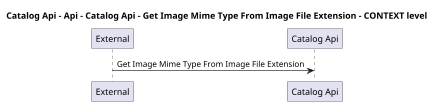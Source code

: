 @startuml
skinparam dpi 60

title Catalog Api - Api - Catalog Api - Get Image Mime Type From Image File Extension - CONTEXT level

participant "External" as C4InterFlow.SoftwareSystems.ExternalSystem
participant "Catalog Api" as dotnet.eShop.Architecture.SoftwareSystems.CatalogApi

C4InterFlow.SoftwareSystems.ExternalSystem -> dotnet.eShop.Architecture.SoftwareSystems.CatalogApi : Get Image Mime Type From Image File Extension


@enduml
